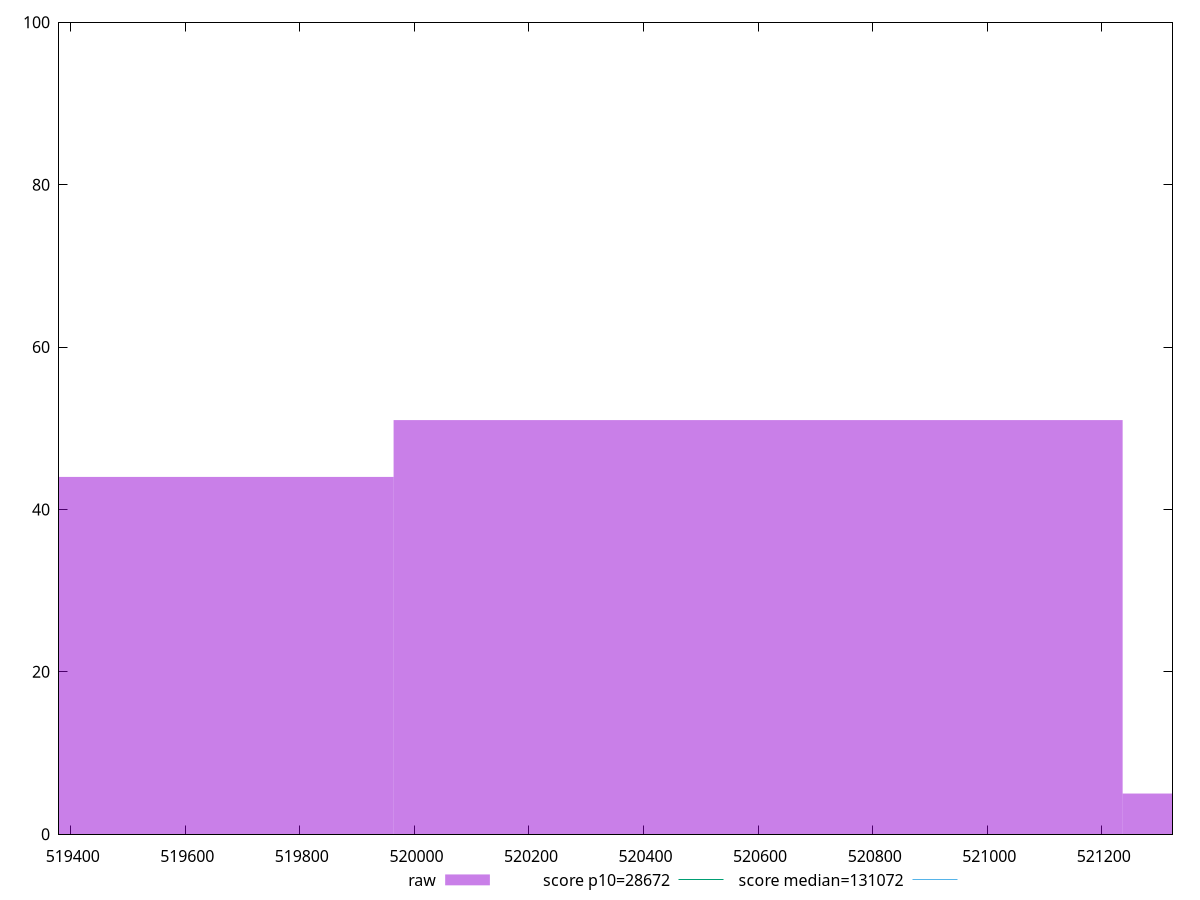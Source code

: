reset

$raw <<EOF
519327.19881546835 44
520600.0595968788 51
521872.9203782893 5
EOF

set key outside below
set boxwidth 1272.8607814104616
set xrange [519379.4529268312:521323.54125698336]
set yrange [0:100]
set trange [0:100]
set style fill transparent solid 0.5 noborder

set parametric
set terminal svg size 640, 490 enhanced background rgb 'white'
set output "reprap/uses-long-cache-ttl/samples/pages+cached+noexternal+nomedia/raw/histogram.svg"

plot $raw title "raw" with boxes, \
     28672,t title "score p10=28672", \
     131072,t title "score median=131072"

reset
